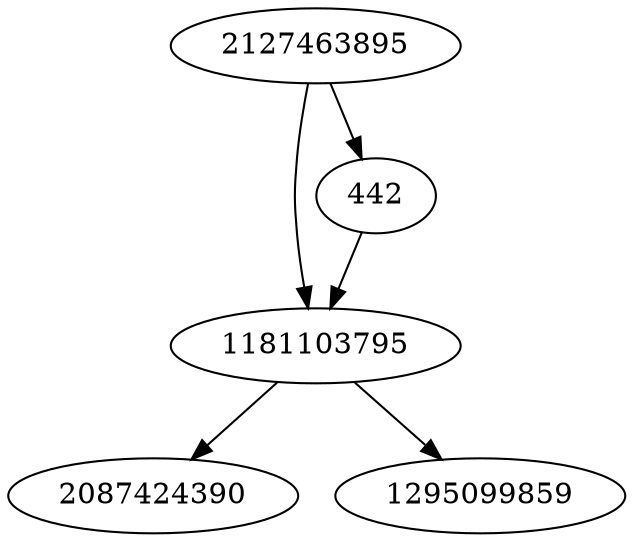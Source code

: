 strict digraph  {
2087424390;
1295099859;
1181103795;
2127463895;
442;
1181103795 -> 2087424390;
1181103795 -> 1295099859;
2127463895 -> 1181103795;
2127463895 -> 442;
442 -> 1181103795;
}
